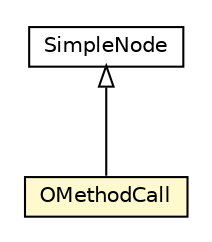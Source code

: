 #!/usr/local/bin/dot
#
# Class diagram 
# Generated by UMLGraph version R5_6-24-gf6e263 (http://www.umlgraph.org/)
#

digraph G {
	edge [fontname="Helvetica",fontsize=10,labelfontname="Helvetica",labelfontsize=10];
	node [fontname="Helvetica",fontsize=10,shape=plaintext];
	nodesep=0.25;
	ranksep=0.5;
	// com.orientechnologies.orient.core.sql.parser.OMethodCall
	c4538908 [label=<<table title="com.orientechnologies.orient.core.sql.parser.OMethodCall" border="0" cellborder="1" cellspacing="0" cellpadding="2" port="p" bgcolor="lemonChiffon" href="./OMethodCall.html">
		<tr><td><table border="0" cellspacing="0" cellpadding="1">
<tr><td align="center" balign="center"> OMethodCall </td></tr>
		</table></td></tr>
		</table>>, URL="./OMethodCall.html", fontname="Helvetica", fontcolor="black", fontsize=10.0];
	// com.orientechnologies.orient.core.sql.parser.SimpleNode
	c4539034 [label=<<table title="com.orientechnologies.orient.core.sql.parser.SimpleNode" border="0" cellborder="1" cellspacing="0" cellpadding="2" port="p" href="./SimpleNode.html">
		<tr><td><table border="0" cellspacing="0" cellpadding="1">
<tr><td align="center" balign="center"> SimpleNode </td></tr>
		</table></td></tr>
		</table>>, URL="./SimpleNode.html", fontname="Helvetica", fontcolor="black", fontsize=10.0];
	//com.orientechnologies.orient.core.sql.parser.OMethodCall extends com.orientechnologies.orient.core.sql.parser.SimpleNode
	c4539034:p -> c4538908:p [dir=back,arrowtail=empty];
}

